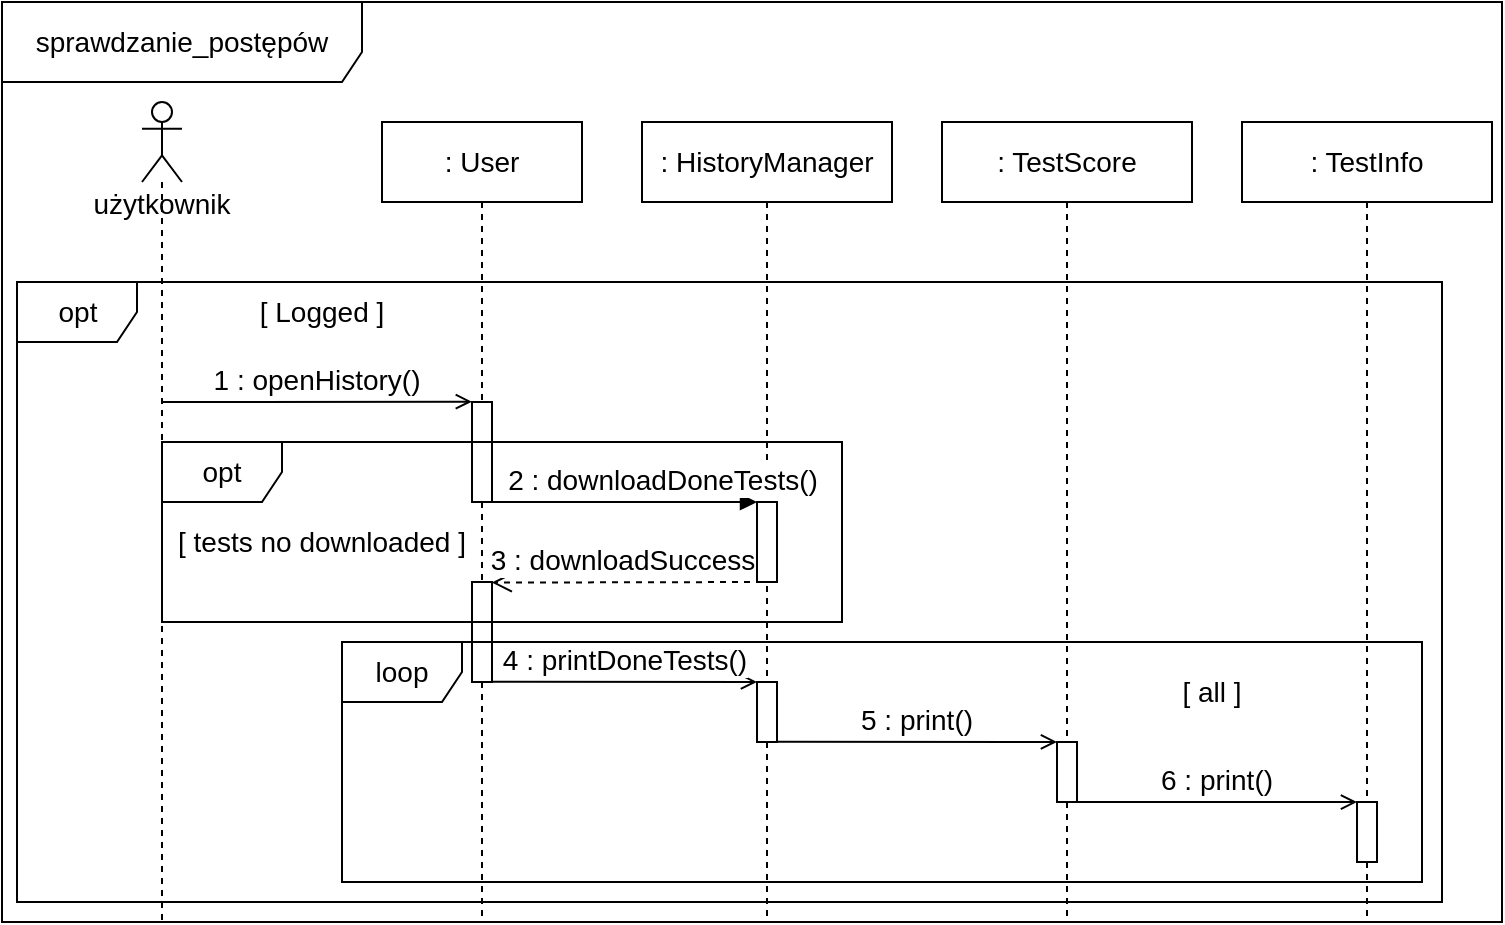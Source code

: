 <mxfile version="15.9.1" type="device"><diagram id="kgpKYQtTHZ0yAKxKKP6v" name="Page-1"><mxGraphModel dx="1422" dy="790" grid="1" gridSize="10" guides="1" tooltips="1" connect="1" arrows="1" fold="1" page="1" pageScale="1" pageWidth="850" pageHeight="1100" math="0" shadow="0"><root><mxCell id="0"/><mxCell id="1" parent="0"/><mxCell id="UiVZOBcUZXVoZN1yCHwj-1" value="&lt;font style=&quot;font-size: 14px&quot;&gt;użytkownik&lt;/font&gt;" style="shape=umlLifeline;participant=umlActor;perimeter=lifelinePerimeter;whiteSpace=wrap;html=1;container=1;collapsible=0;recursiveResize=0;verticalAlign=top;spacingTop=36;outlineConnect=0;" parent="1" vertex="1"><mxGeometry x="110" y="100" width="20" height="410" as="geometry"/></mxCell><mxCell id="UiVZOBcUZXVoZN1yCHwj-2" value=": User" style="shape=umlLifeline;perimeter=lifelinePerimeter;whiteSpace=wrap;html=1;container=1;collapsible=0;recursiveResize=0;outlineConnect=0;fontSize=14;" parent="1" vertex="1"><mxGeometry x="230" y="110" width="100" height="400" as="geometry"/></mxCell><mxCell id="UiVZOBcUZXVoZN1yCHwj-3" value="" style="html=1;points=[];perimeter=orthogonalPerimeter;fontSize=14;" parent="UiVZOBcUZXVoZN1yCHwj-2" vertex="1"><mxGeometry x="45" y="230" width="10" height="50" as="geometry"/></mxCell><mxCell id="UiVZOBcUZXVoZN1yCHwj-4" value="opt" style="shape=umlFrame;whiteSpace=wrap;html=1;fontSize=14;" parent="1" vertex="1"><mxGeometry x="47.5" y="190" width="712.5" height="310" as="geometry"/></mxCell><mxCell id="UiVZOBcUZXVoZN1yCHwj-5" value="[ Logged ]" style="text;html=1;strokeColor=none;fillColor=none;align=center;verticalAlign=middle;whiteSpace=wrap;rounded=0;fontSize=14;" parent="1" vertex="1"><mxGeometry x="120" y="190" width="160" height="30" as="geometry"/></mxCell><mxCell id="UiVZOBcUZXVoZN1yCHwj-6" value=": HistoryManager" style="shape=umlLifeline;perimeter=lifelinePerimeter;whiteSpace=wrap;html=1;container=1;collapsible=0;recursiveResize=0;outlineConnect=0;fontSize=14;" parent="1" vertex="1"><mxGeometry x="360" y="110" width="125" height="400" as="geometry"/></mxCell><mxCell id="UiVZOBcUZXVoZN1yCHwj-7" value="2 : downloadDoneTests()" style="html=1;verticalAlign=bottom;endArrow=block;rounded=0;fontSize=14;endFill=1;" parent="UiVZOBcUZXVoZN1yCHwj-6" target="UiVZOBcUZXVoZN1yCHwj-8" edge="1"><mxGeometry x="0.283" width="80" relative="1" as="geometry"><mxPoint x="-75" y="190" as="sourcePoint"/><mxPoint x="5" y="190" as="targetPoint"/><mxPoint as="offset"/></mxGeometry></mxCell><mxCell id="UiVZOBcUZXVoZN1yCHwj-8" value="" style="html=1;points=[];perimeter=orthogonalPerimeter;fontSize=14;" parent="UiVZOBcUZXVoZN1yCHwj-6" vertex="1"><mxGeometry x="57.5" y="190" width="10" height="40" as="geometry"/></mxCell><mxCell id="FtDXoJvydgzzCuU-hfOB-3" value="" style="html=1;points=[];perimeter=orthogonalPerimeter;" vertex="1" parent="UiVZOBcUZXVoZN1yCHwj-6"><mxGeometry x="57.5" y="280" width="10" height="30" as="geometry"/></mxCell><mxCell id="UiVZOBcUZXVoZN1yCHwj-9" value=": TestScore" style="shape=umlLifeline;perimeter=lifelinePerimeter;whiteSpace=wrap;html=1;container=1;collapsible=0;recursiveResize=0;outlineConnect=0;fontSize=14;" parent="1" vertex="1"><mxGeometry x="510" y="110" width="125" height="400" as="geometry"/></mxCell><mxCell id="UiVZOBcUZXVoZN1yCHwj-10" value="" style="html=1;points=[];perimeter=orthogonalPerimeter;fontSize=14;" parent="UiVZOBcUZXVoZN1yCHwj-9" vertex="1"><mxGeometry x="57.5" y="310" width="10" height="30" as="geometry"/></mxCell><mxCell id="UiVZOBcUZXVoZN1yCHwj-11" value=": TestInfo" style="shape=umlLifeline;perimeter=lifelinePerimeter;whiteSpace=wrap;html=1;container=1;collapsible=0;recursiveResize=0;outlineConnect=0;fontSize=14;" parent="1" vertex="1"><mxGeometry x="660" y="110" width="125" height="400" as="geometry"/></mxCell><mxCell id="UiVZOBcUZXVoZN1yCHwj-12" value="" style="html=1;points=[];perimeter=orthogonalPerimeter;fontSize=14;" parent="UiVZOBcUZXVoZN1yCHwj-11" vertex="1"><mxGeometry x="57.5" y="340" width="10" height="30" as="geometry"/></mxCell><mxCell id="UiVZOBcUZXVoZN1yCHwj-13" value="1 : openHistory()" style="html=1;verticalAlign=bottom;endArrow=open;rounded=0;fontSize=14;endFill=0;entryX=-0.006;entryY=-0.003;entryDx=0;entryDy=0;entryPerimeter=0;" parent="1" target="UiVZOBcUZXVoZN1yCHwj-14" edge="1"><mxGeometry width="80" relative="1" as="geometry"><mxPoint x="120" y="250" as="sourcePoint"/><mxPoint x="200" y="260" as="targetPoint"/></mxGeometry></mxCell><mxCell id="UiVZOBcUZXVoZN1yCHwj-14" value="" style="html=1;points=[];perimeter=orthogonalPerimeter;fontSize=14;" parent="1" vertex="1"><mxGeometry x="275" y="250" width="10" height="50" as="geometry"/></mxCell><mxCell id="UiVZOBcUZXVoZN1yCHwj-15" value="3 : downloadSuccess" style="html=1;verticalAlign=bottom;endArrow=open;dashed=1;endSize=8;rounded=0;fontSize=14;entryX=0.988;entryY=0.006;entryDx=0;entryDy=0;entryPerimeter=0;" parent="1" target="UiVZOBcUZXVoZN1yCHwj-3" edge="1"><mxGeometry x="0.036" relative="1" as="geometry"><mxPoint x="420" y="340" as="sourcePoint"/><mxPoint x="290" y="340" as="targetPoint"/><mxPoint as="offset"/></mxGeometry></mxCell><mxCell id="UiVZOBcUZXVoZN1yCHwj-16" value="5 : print()" style="html=1;verticalAlign=bottom;endArrow=open;rounded=0;fontSize=14;endFill=0;entryX=-0.001;entryY=-0.001;entryDx=0;entryDy=0;entryPerimeter=0;exitX=0.994;exitY=0.996;exitDx=0;exitDy=0;exitPerimeter=0;" parent="1" target="UiVZOBcUZXVoZN1yCHwj-10" edge="1" source="FtDXoJvydgzzCuU-hfOB-3"><mxGeometry width="80" relative="1" as="geometry"><mxPoint x="490" y="420" as="sourcePoint"/><mxPoint x="570" y="420" as="targetPoint"/></mxGeometry></mxCell><mxCell id="UiVZOBcUZXVoZN1yCHwj-17" value="6 : print()" style="html=1;verticalAlign=bottom;endArrow=open;rounded=0;fontSize=14;endFill=0;entryX=0.001;entryY=0.002;entryDx=0;entryDy=0;entryPerimeter=0;exitX=0.994;exitY=1;exitDx=0;exitDy=0;exitPerimeter=0;" parent="1" source="UiVZOBcUZXVoZN1yCHwj-10" target="UiVZOBcUZXVoZN1yCHwj-12" edge="1"><mxGeometry width="80" relative="1" as="geometry"><mxPoint x="640" y="460" as="sourcePoint"/><mxPoint x="730" y="460" as="targetPoint"/></mxGeometry></mxCell><mxCell id="UiVZOBcUZXVoZN1yCHwj-18" value="loop" style="shape=umlFrame;whiteSpace=wrap;html=1;fontSize=14;" parent="1" vertex="1"><mxGeometry x="210" y="370" width="540" height="120" as="geometry"/></mxCell><mxCell id="UiVZOBcUZXVoZN1yCHwj-19" value="[ all ]" style="text;html=1;strokeColor=none;fillColor=none;align=center;verticalAlign=middle;whiteSpace=wrap;rounded=0;fontSize=14;" parent="1" vertex="1"><mxGeometry x="570" y="380" width="150" height="30" as="geometry"/></mxCell><mxCell id="UiVZOBcUZXVoZN1yCHwj-20" value="sprawdzanie_postępów" style="shape=umlFrame;whiteSpace=wrap;html=1;fontSize=14;width=180;height=40;" parent="1" vertex="1"><mxGeometry x="40" y="50" width="750" height="460" as="geometry"/></mxCell><mxCell id="UiVZOBcUZXVoZN1yCHwj-21" value="opt" style="shape=umlFrame;whiteSpace=wrap;html=1;fontSize=14;" parent="1" vertex="1"><mxGeometry x="120" y="270" width="340" height="90" as="geometry"/></mxCell><mxCell id="UiVZOBcUZXVoZN1yCHwj-22" value="[ tests no downloaded ]" style="text;html=1;strokeColor=none;fillColor=none;align=center;verticalAlign=middle;whiteSpace=wrap;rounded=0;fontSize=14;" parent="1" vertex="1"><mxGeometry x="120" y="305" width="160" height="30" as="geometry"/></mxCell><mxCell id="FtDXoJvydgzzCuU-hfOB-1" value="&lt;font style=&quot;font-size: 14px&quot;&gt;4 : printDoneTests()&lt;/font&gt;" style="html=1;verticalAlign=bottom;endArrow=open;rounded=0;endFill=0;entryX=-0.001;entryY=-0.001;entryDx=0;entryDy=0;entryPerimeter=0;exitX=1.002;exitY=0.998;exitDx=0;exitDy=0;exitPerimeter=0;" edge="1" parent="1" source="UiVZOBcUZXVoZN1yCHwj-3" target="FtDXoJvydgzzCuU-hfOB-3"><mxGeometry width="80" relative="1" as="geometry"><mxPoint x="300" y="390" as="sourcePoint"/><mxPoint x="390" y="390" as="targetPoint"/></mxGeometry></mxCell></root></mxGraphModel></diagram></mxfile>
